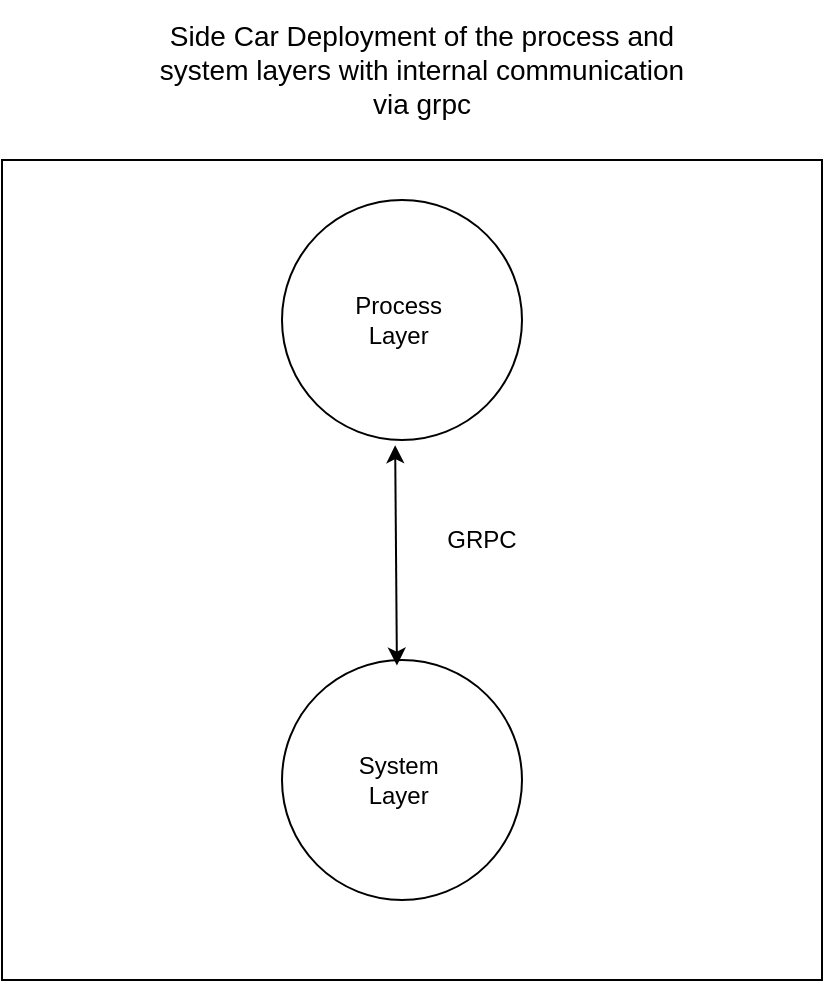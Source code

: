 <mxfile version="15.3.0" type="github">
  <diagram id="LiROaHDbDjbt8Th-SdVK" name="High Traffic Deployment Strategy">
    <mxGraphModel dx="1250" dy="1005" grid="1" gridSize="10" guides="1" tooltips="1" connect="1" arrows="1" fold="1" page="1" pageScale="1" pageWidth="1100" pageHeight="850" math="0" shadow="0">
      <root>
        <mxCell id="0" />
        <mxCell id="1" parent="0" />
        <mxCell id="Mpn7BKEmGXmCzpp1eHpm-1" value="" style="whiteSpace=wrap;html=1;aspect=fixed;" parent="1" vertex="1">
          <mxGeometry x="80" y="360" width="410" height="410" as="geometry" />
        </mxCell>
        <mxCell id="RgCueGjq5NlWYewc43JU-1" value="System&amp;nbsp;&lt;br&gt;Layer&amp;nbsp;" style="ellipse;whiteSpace=wrap;html=1;aspect=fixed;" vertex="1" parent="1">
          <mxGeometry x="220" y="610" width="120" height="120" as="geometry" />
        </mxCell>
        <mxCell id="RgCueGjq5NlWYewc43JU-2" value="Process&amp;nbsp;&lt;br&gt;Layer&amp;nbsp;" style="ellipse;whiteSpace=wrap;html=1;aspect=fixed;" vertex="1" parent="1">
          <mxGeometry x="220" y="380" width="120" height="120" as="geometry" />
        </mxCell>
        <mxCell id="RgCueGjq5NlWYewc43JU-5" value="" style="endArrow=classic;startArrow=classic;html=1;entryX=0.345;entryY=0.982;entryDx=0;entryDy=0;entryPerimeter=0;exitX=0.339;exitY=0.02;exitDx=0;exitDy=0;exitPerimeter=0;" edge="1" parent="1">
          <mxGeometry width="50" height="50" relative="1" as="geometry">
            <mxPoint x="277.46" y="612.8" as="sourcePoint" />
            <mxPoint x="276.575" y="502.57" as="targetPoint" />
          </mxGeometry>
        </mxCell>
        <mxCell id="RgCueGjq5NlWYewc43JU-6" value="GRPC" style="text;html=1;strokeColor=none;fillColor=none;align=center;verticalAlign=middle;whiteSpace=wrap;rounded=0;" vertex="1" parent="1">
          <mxGeometry x="300" y="540" width="40" height="20" as="geometry" />
        </mxCell>
        <mxCell id="RgCueGjq5NlWYewc43JU-7" value="&lt;font style=&quot;font-size: 14px&quot;&gt;Side Car Deployment of the process and system layers with internal communication via grpc&lt;/font&gt;" style="text;html=1;strokeColor=none;fillColor=none;align=center;verticalAlign=middle;whiteSpace=wrap;rounded=0;" vertex="1" parent="1">
          <mxGeometry x="150" y="280" width="280" height="70" as="geometry" />
        </mxCell>
      </root>
    </mxGraphModel>
  </diagram>
</mxfile>
